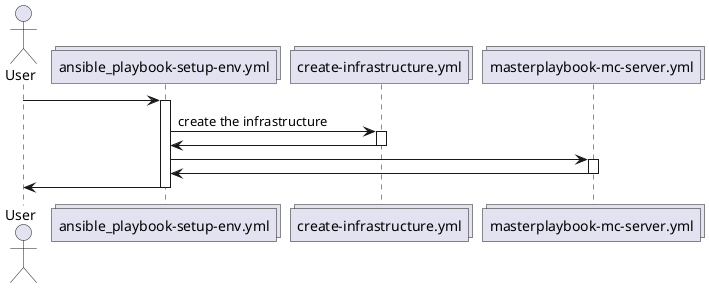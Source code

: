 @startuml
actor user as "User"
collections playbook_master as "ansible_playbook-setup-env.yml"

collections playbook_infrastructure as "create-infrastructure.yml"
collections playbook_ecs_instance as "masterplaybook-mc-server.yml"


user -> playbook_master
activate playbook_master

playbook_master -> playbook_infrastructure : create the infrastructure
activate playbook_infrastructure
playbook_infrastructure -> playbook_master
deactivate playbook_infrastructure

playbook_master -> playbook_ecs_instance
activate playbook_ecs_instance

playbook_ecs_instance -> playbook_master
deactivate playbook_ecs_instance

playbook_master -> user
deactivate playbook_master

@enduml
